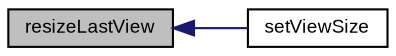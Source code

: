 digraph "resizeLastView"
{
  bgcolor="transparent";
  edge [fontname="Arial",fontsize="9",labelfontname="Arial",labelfontsize="9"];
  node [fontname="Arial",fontsize="9",shape=record];
  rankdir="LR";
  Node1 [label="resizeLastView",height=0.2,width=0.4,color="black", fillcolor="grey75", style="filled" fontcolor="black"];
  Node1 -> Node2 [dir="back",color="midnightblue",fontsize="9",style="solid",fontname="Arial"];
  Node2 [label="setViewSize",height=0.2,width=0.4,color="black",URL="$class_v_s_t_g_u_i_1_1_c_split_view.html#ada1ffb857aa147620f2d01522b37569d",tooltip="set views size "];
}
